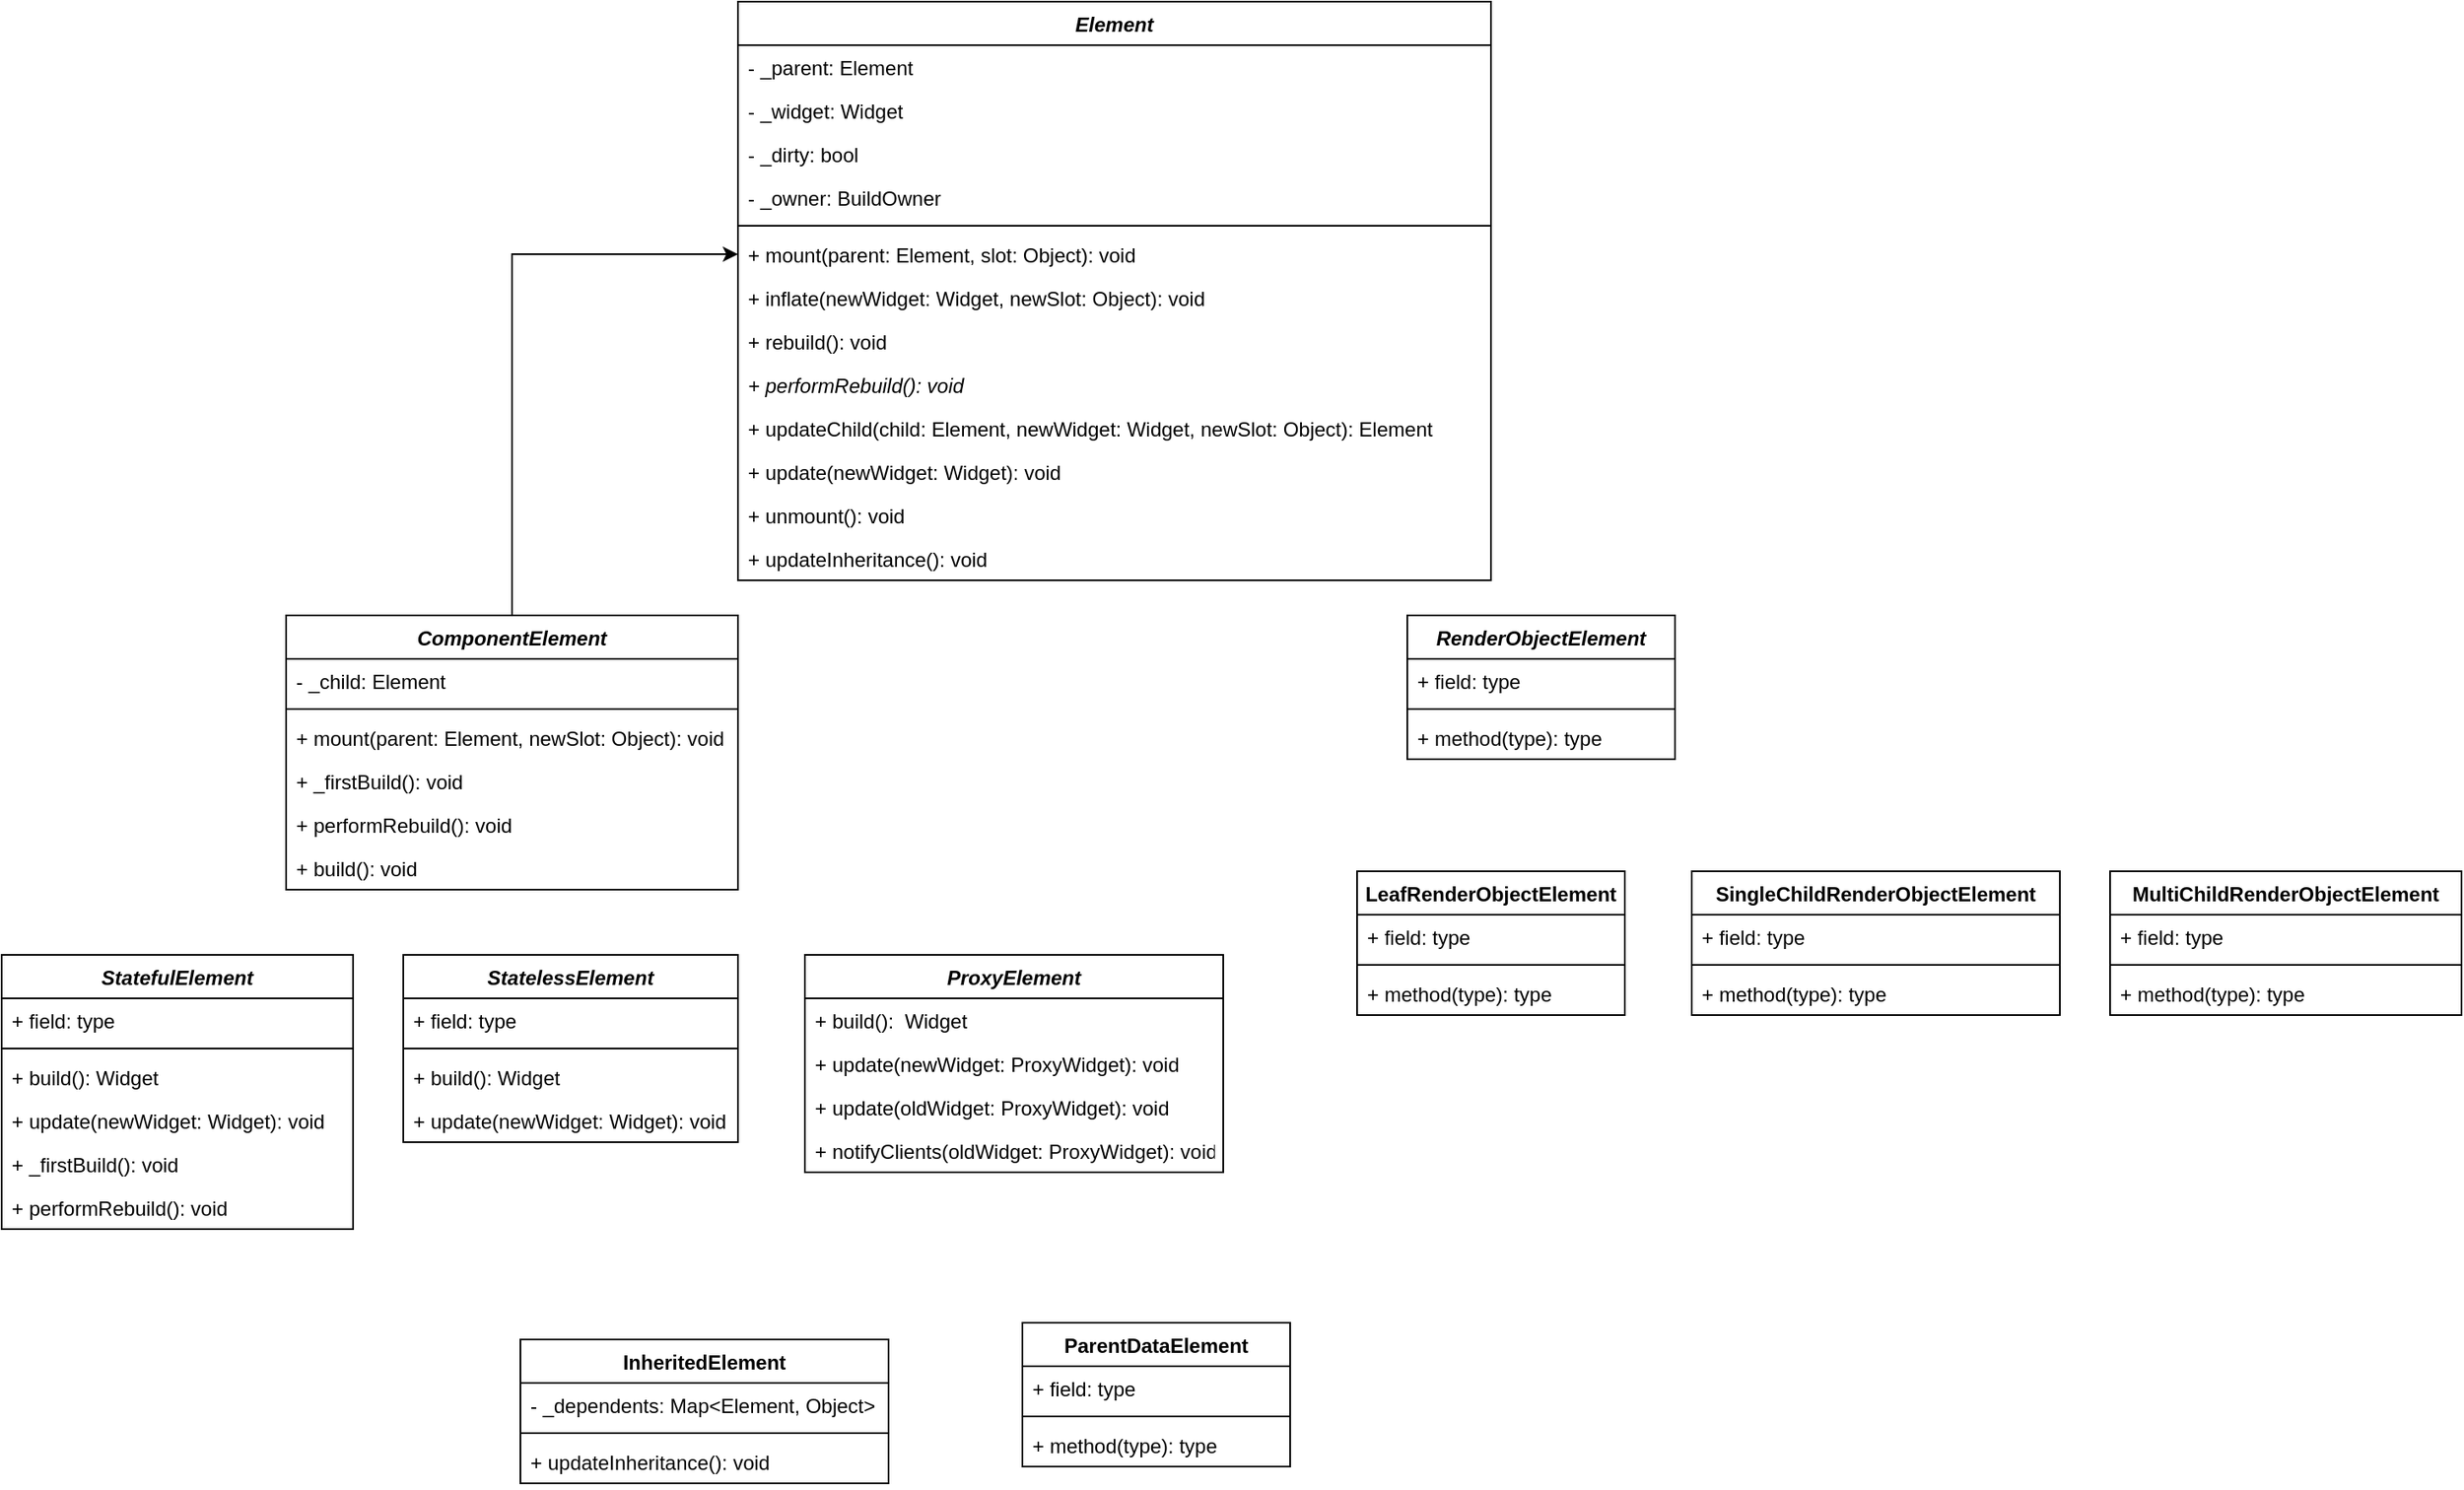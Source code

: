 <mxfile version="15.6.6" type="github">
  <diagram id="C5RBs43oDa-KdzZeNtuy" name="Page-1">
    <mxGraphModel dx="1426" dy="794" grid="1" gridSize="10" guides="1" tooltips="1" connect="1" arrows="1" fold="1" page="1" pageScale="1" pageWidth="3300" pageHeight="4681" math="0" shadow="0">
      <root>
        <mxCell id="WIyWlLk6GJQsqaUBKTNV-0" />
        <mxCell id="WIyWlLk6GJQsqaUBKTNV-1" parent="WIyWlLk6GJQsqaUBKTNV-0" />
        <mxCell id="LerAUGt3r7U3_QfFU6KK-8" style="edgeStyle=orthogonalEdgeStyle;rounded=0;orthogonalLoop=1;jettySize=auto;html=1;exitX=0.5;exitY=0;exitDx=0;exitDy=0;entryX=0;entryY=0.5;entryDx=0;entryDy=0;fontColor=default;" edge="1" parent="WIyWlLk6GJQsqaUBKTNV-1" source="WD202V9lpQKG9HwLek08-4" target="WD202V9lpQKG9HwLek08-48">
          <mxGeometry relative="1" as="geometry" />
        </mxCell>
        <mxCell id="WD202V9lpQKG9HwLek08-4" value="ComponentElement" style="swimlane;fontStyle=3;align=center;verticalAlign=top;childLayout=stackLayout;horizontal=1;startSize=26;horizontalStack=0;resizeParent=1;resizeParentMax=0;resizeLast=0;collapsible=1;marginBottom=0;fontColor=default;strokeColor=default;fillColor=default;" parent="WIyWlLk6GJQsqaUBKTNV-1" vertex="1">
          <mxGeometry x="180" y="377" width="270" height="164" as="geometry" />
        </mxCell>
        <mxCell id="WD202V9lpQKG9HwLek08-5" value="- _child: Element" style="text;strokeColor=none;fillColor=none;align=left;verticalAlign=top;spacingLeft=4;spacingRight=4;overflow=hidden;rotatable=0;points=[[0,0.5],[1,0.5]];portConstraint=eastwest;fontColor=default;" parent="WD202V9lpQKG9HwLek08-4" vertex="1">
          <mxGeometry y="26" width="270" height="26" as="geometry" />
        </mxCell>
        <mxCell id="WD202V9lpQKG9HwLek08-6" value="" style="line;strokeWidth=1;fillColor=none;align=left;verticalAlign=middle;spacingTop=-1;spacingLeft=3;spacingRight=3;rotatable=0;labelPosition=right;points=[];portConstraint=eastwest;fontColor=default;" parent="WD202V9lpQKG9HwLek08-4" vertex="1">
          <mxGeometry y="52" width="270" height="8" as="geometry" />
        </mxCell>
        <mxCell id="WD202V9lpQKG9HwLek08-7" value="+ mount(parent: Element, newSlot: Object): void" style="text;strokeColor=none;fillColor=none;align=left;verticalAlign=top;spacingLeft=4;spacingRight=4;overflow=hidden;rotatable=0;points=[[0,0.5],[1,0.5]];portConstraint=eastwest;fontColor=default;" parent="WD202V9lpQKG9HwLek08-4" vertex="1">
          <mxGeometry y="60" width="270" height="26" as="geometry" />
        </mxCell>
        <mxCell id="WD202V9lpQKG9HwLek08-58" value="+ _firstBuild(): void" style="text;strokeColor=none;fillColor=none;align=left;verticalAlign=top;spacingLeft=4;spacingRight=4;overflow=hidden;rotatable=0;points=[[0,0.5],[1,0.5]];portConstraint=eastwest;fontColor=default;" parent="WD202V9lpQKG9HwLek08-4" vertex="1">
          <mxGeometry y="86" width="270" height="26" as="geometry" />
        </mxCell>
        <mxCell id="LerAUGt3r7U3_QfFU6KK-0" value="+ performRebuild(): void" style="text;strokeColor=none;fillColor=none;align=left;verticalAlign=top;spacingLeft=4;spacingRight=4;overflow=hidden;rotatable=0;points=[[0,0.5],[1,0.5]];portConstraint=eastwest;fontColor=default;" vertex="1" parent="WD202V9lpQKG9HwLek08-4">
          <mxGeometry y="112" width="270" height="26" as="geometry" />
        </mxCell>
        <mxCell id="LerAUGt3r7U3_QfFU6KK-1" value="+ build(): void" style="text;strokeColor=none;fillColor=none;align=left;verticalAlign=top;spacingLeft=4;spacingRight=4;overflow=hidden;rotatable=0;points=[[0,0.5],[1,0.5]];portConstraint=eastwest;fontColor=default;" vertex="1" parent="WD202V9lpQKG9HwLek08-4">
          <mxGeometry y="138" width="270" height="26" as="geometry" />
        </mxCell>
        <mxCell id="WD202V9lpQKG9HwLek08-8" value="RenderObjectElement" style="swimlane;fontStyle=3;align=center;verticalAlign=top;childLayout=stackLayout;horizontal=1;startSize=26;horizontalStack=0;resizeParent=1;resizeParentMax=0;resizeLast=0;collapsible=1;marginBottom=0;fontColor=default;strokeColor=default;fillColor=default;" parent="WIyWlLk6GJQsqaUBKTNV-1" vertex="1">
          <mxGeometry x="850" y="377" width="160" height="86" as="geometry" />
        </mxCell>
        <mxCell id="WD202V9lpQKG9HwLek08-9" value="+ field: type" style="text;strokeColor=none;fillColor=none;align=left;verticalAlign=top;spacingLeft=4;spacingRight=4;overflow=hidden;rotatable=0;points=[[0,0.5],[1,0.5]];portConstraint=eastwest;fontColor=default;" parent="WD202V9lpQKG9HwLek08-8" vertex="1">
          <mxGeometry y="26" width="160" height="26" as="geometry" />
        </mxCell>
        <mxCell id="WD202V9lpQKG9HwLek08-10" value="" style="line;strokeWidth=1;fillColor=none;align=left;verticalAlign=middle;spacingTop=-1;spacingLeft=3;spacingRight=3;rotatable=0;labelPosition=right;points=[];portConstraint=eastwest;fontColor=default;" parent="WD202V9lpQKG9HwLek08-8" vertex="1">
          <mxGeometry y="52" width="160" height="8" as="geometry" />
        </mxCell>
        <mxCell id="WD202V9lpQKG9HwLek08-11" value="+ method(type): type" style="text;strokeColor=none;fillColor=none;align=left;verticalAlign=top;spacingLeft=4;spacingRight=4;overflow=hidden;rotatable=0;points=[[0,0.5],[1,0.5]];portConstraint=eastwest;fontColor=default;" parent="WD202V9lpQKG9HwLek08-8" vertex="1">
          <mxGeometry y="60" width="160" height="26" as="geometry" />
        </mxCell>
        <mxCell id="WD202V9lpQKG9HwLek08-45" value="Element" style="swimlane;fontStyle=3;align=center;verticalAlign=top;childLayout=stackLayout;horizontal=1;startSize=26;horizontalStack=0;resizeParent=1;resizeParentMax=0;resizeLast=0;collapsible=1;marginBottom=0;shadow=0;fontColor=default;strokeColor=default;fillColor=default;" parent="WIyWlLk6GJQsqaUBKTNV-1" vertex="1">
          <mxGeometry x="450" y="10" width="450" height="346" as="geometry" />
        </mxCell>
        <mxCell id="WD202V9lpQKG9HwLek08-49" value="- _parent: Element" style="text;strokeColor=none;fillColor=none;align=left;verticalAlign=top;spacingLeft=4;spacingRight=4;overflow=hidden;rotatable=0;points=[[0,0.5],[1,0.5]];portConstraint=eastwest;shadow=0;fontColor=default;startSize=26;" parent="WD202V9lpQKG9HwLek08-45" vertex="1">
          <mxGeometry y="26" width="450" height="26" as="geometry" />
        </mxCell>
        <mxCell id="WD202V9lpQKG9HwLek08-46" value="- _widget: Widget" style="text;strokeColor=none;fillColor=none;align=left;verticalAlign=top;spacingLeft=4;spacingRight=4;overflow=hidden;rotatable=0;points=[[0,0.5],[1,0.5]];portConstraint=eastwest;shadow=0;fontColor=default;startSize=26;" parent="WD202V9lpQKG9HwLek08-45" vertex="1">
          <mxGeometry y="52" width="450" height="26" as="geometry" />
        </mxCell>
        <mxCell id="WD202V9lpQKG9HwLek08-51" value="- _dirty: bool" style="text;strokeColor=none;fillColor=none;align=left;verticalAlign=top;spacingLeft=4;spacingRight=4;overflow=hidden;rotatable=0;points=[[0,0.5],[1,0.5]];portConstraint=eastwest;shadow=0;fontColor=default;startSize=26;" parent="WD202V9lpQKG9HwLek08-45" vertex="1">
          <mxGeometry y="78" width="450" height="26" as="geometry" />
        </mxCell>
        <mxCell id="WD202V9lpQKG9HwLek08-50" value="- _owner: BuildOwner" style="text;strokeColor=none;fillColor=none;align=left;verticalAlign=top;spacingLeft=4;spacingRight=4;overflow=hidden;rotatable=0;points=[[0,0.5],[1,0.5]];portConstraint=eastwest;shadow=0;fontColor=default;startSize=26;" parent="WD202V9lpQKG9HwLek08-45" vertex="1">
          <mxGeometry y="104" width="450" height="26" as="geometry" />
        </mxCell>
        <mxCell id="WD202V9lpQKG9HwLek08-47" value="" style="line;strokeWidth=1;fillColor=none;align=left;verticalAlign=middle;spacingTop=-1;spacingLeft=3;spacingRight=3;rotatable=0;labelPosition=right;points=[];portConstraint=eastwest;shadow=0;fontColor=default;startSize=26;" parent="WD202V9lpQKG9HwLek08-45" vertex="1">
          <mxGeometry y="130" width="450" height="8" as="geometry" />
        </mxCell>
        <mxCell id="WD202V9lpQKG9HwLek08-48" value="+ mount(parent: Element, slot: Object): void" style="text;strokeColor=none;fillColor=none;align=left;verticalAlign=top;spacingLeft=4;spacingRight=4;overflow=hidden;rotatable=0;points=[[0,0.5],[1,0.5]];portConstraint=eastwest;shadow=0;fontColor=default;startSize=26;" parent="WD202V9lpQKG9HwLek08-45" vertex="1">
          <mxGeometry y="138" width="450" height="26" as="geometry" />
        </mxCell>
        <mxCell id="WD202V9lpQKG9HwLek08-52" value="+ inflate(newWidget: Widget, newSlot: Object): void" style="text;strokeColor=none;fillColor=none;align=left;verticalAlign=top;spacingLeft=4;spacingRight=4;overflow=hidden;rotatable=0;points=[[0,0.5],[1,0.5]];portConstraint=eastwest;shadow=0;fontColor=default;startSize=26;" parent="WD202V9lpQKG9HwLek08-45" vertex="1">
          <mxGeometry y="164" width="450" height="26" as="geometry" />
        </mxCell>
        <mxCell id="WD202V9lpQKG9HwLek08-53" value="+ rebuild(): void" style="text;strokeColor=none;fillColor=none;align=left;verticalAlign=top;spacingLeft=4;spacingRight=4;overflow=hidden;rotatable=0;points=[[0,0.5],[1,0.5]];portConstraint=eastwest;shadow=0;fontColor=default;startSize=26;" parent="WD202V9lpQKG9HwLek08-45" vertex="1">
          <mxGeometry y="190" width="450" height="26" as="geometry" />
        </mxCell>
        <mxCell id="WD202V9lpQKG9HwLek08-54" value="+ performRebuild(): void" style="text;strokeColor=none;fillColor=none;align=left;verticalAlign=top;spacingLeft=4;spacingRight=4;overflow=hidden;rotatable=0;points=[[0,0.5],[1,0.5]];portConstraint=eastwest;shadow=0;fontColor=default;startSize=26;fontStyle=2" parent="WD202V9lpQKG9HwLek08-45" vertex="1">
          <mxGeometry y="216" width="450" height="26" as="geometry" />
        </mxCell>
        <mxCell id="WD202V9lpQKG9HwLek08-55" value="+ updateChild(child: Element, newWidget: Widget, newSlot: Object): Element" style="text;strokeColor=none;fillColor=none;align=left;verticalAlign=top;spacingLeft=4;spacingRight=4;overflow=hidden;rotatable=0;points=[[0,0.5],[1,0.5]];portConstraint=eastwest;shadow=0;fontColor=default;startSize=26;fontStyle=0" parent="WD202V9lpQKG9HwLek08-45" vertex="1">
          <mxGeometry y="242" width="450" height="26" as="geometry" />
        </mxCell>
        <mxCell id="WD202V9lpQKG9HwLek08-56" value="+ update(newWidget: Widget): void" style="text;strokeColor=none;fillColor=none;align=left;verticalAlign=top;spacingLeft=4;spacingRight=4;overflow=hidden;rotatable=0;points=[[0,0.5],[1,0.5]];portConstraint=eastwest;shadow=0;fontColor=default;startSize=26;fontStyle=0" parent="WD202V9lpQKG9HwLek08-45" vertex="1">
          <mxGeometry y="268" width="450" height="26" as="geometry" />
        </mxCell>
        <mxCell id="WD202V9lpQKG9HwLek08-57" value="+ unmount(): void" style="text;strokeColor=none;fillColor=none;align=left;verticalAlign=top;spacingLeft=4;spacingRight=4;overflow=hidden;rotatable=0;points=[[0,0.5],[1,0.5]];portConstraint=eastwest;shadow=0;fontColor=default;startSize=26;" parent="WD202V9lpQKG9HwLek08-45" vertex="1">
          <mxGeometry y="294" width="450" height="26" as="geometry" />
        </mxCell>
        <mxCell id="LerAUGt3r7U3_QfFU6KK-37" value="+ updateInheritance(): void" style="text;strokeColor=none;fillColor=none;align=left;verticalAlign=top;spacingLeft=4;spacingRight=4;overflow=hidden;rotatable=0;points=[[0,0.5],[1,0.5]];portConstraint=eastwest;shadow=0;fontColor=default;startSize=26;" vertex="1" parent="WD202V9lpQKG9HwLek08-45">
          <mxGeometry y="320" width="450" height="26" as="geometry" />
        </mxCell>
        <mxCell id="WD202V9lpQKG9HwLek08-63" value="InheritedElement" style="swimlane;fontStyle=1;align=center;verticalAlign=top;childLayout=stackLayout;horizontal=1;startSize=26;horizontalStack=0;resizeParent=1;resizeParentMax=0;resizeLast=0;collapsible=1;marginBottom=0;shadow=0;fontColor=default;strokeColor=default;fillColor=default;" parent="WIyWlLk6GJQsqaUBKTNV-1" vertex="1">
          <mxGeometry x="320" y="810" width="220" height="86" as="geometry" />
        </mxCell>
        <mxCell id="WD202V9lpQKG9HwLek08-64" value="- _dependents: Map&lt;Element, Object&gt;" style="text;strokeColor=none;fillColor=none;align=left;verticalAlign=top;spacingLeft=4;spacingRight=4;overflow=hidden;rotatable=0;points=[[0,0.5],[1,0.5]];portConstraint=eastwest;shadow=0;fontColor=default;startSize=26;" parent="WD202V9lpQKG9HwLek08-63" vertex="1">
          <mxGeometry y="26" width="220" height="26" as="geometry" />
        </mxCell>
        <mxCell id="WD202V9lpQKG9HwLek08-65" value="" style="line;strokeWidth=1;fillColor=none;align=left;verticalAlign=middle;spacingTop=-1;spacingLeft=3;spacingRight=3;rotatable=0;labelPosition=right;points=[];portConstraint=eastwest;shadow=0;fontColor=default;startSize=26;" parent="WD202V9lpQKG9HwLek08-63" vertex="1">
          <mxGeometry y="52" width="220" height="8" as="geometry" />
        </mxCell>
        <mxCell id="WD202V9lpQKG9HwLek08-66" value="+ updateInheritance(): void" style="text;strokeColor=none;fillColor=none;align=left;verticalAlign=top;spacingLeft=4;spacingRight=4;overflow=hidden;rotatable=0;points=[[0,0.5],[1,0.5]];portConstraint=eastwest;shadow=0;fontColor=default;startSize=26;" parent="WD202V9lpQKG9HwLek08-63" vertex="1">
          <mxGeometry y="60" width="220" height="26" as="geometry" />
        </mxCell>
        <mxCell id="WD202V9lpQKG9HwLek08-67" value="ParentDataElement" style="swimlane;fontStyle=1;align=center;verticalAlign=top;childLayout=stackLayout;horizontal=1;startSize=26;horizontalStack=0;resizeParent=1;resizeParentMax=0;resizeLast=0;collapsible=1;marginBottom=0;shadow=0;fontColor=default;strokeColor=default;fillColor=default;" parent="WIyWlLk6GJQsqaUBKTNV-1" vertex="1">
          <mxGeometry x="620" y="800" width="160" height="86" as="geometry" />
        </mxCell>
        <mxCell id="WD202V9lpQKG9HwLek08-68" value="+ field: type" style="text;strokeColor=none;fillColor=none;align=left;verticalAlign=top;spacingLeft=4;spacingRight=4;overflow=hidden;rotatable=0;points=[[0,0.5],[1,0.5]];portConstraint=eastwest;shadow=0;fontColor=default;startSize=26;" parent="WD202V9lpQKG9HwLek08-67" vertex="1">
          <mxGeometry y="26" width="160" height="26" as="geometry" />
        </mxCell>
        <mxCell id="WD202V9lpQKG9HwLek08-69" value="" style="line;strokeWidth=1;fillColor=none;align=left;verticalAlign=middle;spacingTop=-1;spacingLeft=3;spacingRight=3;rotatable=0;labelPosition=right;points=[];portConstraint=eastwest;shadow=0;fontColor=default;startSize=26;" parent="WD202V9lpQKG9HwLek08-67" vertex="1">
          <mxGeometry y="52" width="160" height="8" as="geometry" />
        </mxCell>
        <mxCell id="WD202V9lpQKG9HwLek08-70" value="+ method(type): type" style="text;strokeColor=none;fillColor=none;align=left;verticalAlign=top;spacingLeft=4;spacingRight=4;overflow=hidden;rotatable=0;points=[[0,0.5],[1,0.5]];portConstraint=eastwest;shadow=0;fontColor=default;startSize=26;" parent="WD202V9lpQKG9HwLek08-67" vertex="1">
          <mxGeometry y="60" width="160" height="26" as="geometry" />
        </mxCell>
        <mxCell id="WD202V9lpQKG9HwLek08-71" value="LeafRenderObjectElement" style="swimlane;fontStyle=1;align=center;verticalAlign=top;childLayout=stackLayout;horizontal=1;startSize=26;horizontalStack=0;resizeParent=1;resizeParentMax=0;resizeLast=0;collapsible=1;marginBottom=0;fontColor=default;strokeColor=default;fillColor=default;" parent="WIyWlLk6GJQsqaUBKTNV-1" vertex="1">
          <mxGeometry x="820" y="530" width="160" height="86" as="geometry" />
        </mxCell>
        <mxCell id="WD202V9lpQKG9HwLek08-72" value="+ field: type" style="text;strokeColor=none;fillColor=none;align=left;verticalAlign=top;spacingLeft=4;spacingRight=4;overflow=hidden;rotatable=0;points=[[0,0.5],[1,0.5]];portConstraint=eastwest;fontColor=default;" parent="WD202V9lpQKG9HwLek08-71" vertex="1">
          <mxGeometry y="26" width="160" height="26" as="geometry" />
        </mxCell>
        <mxCell id="WD202V9lpQKG9HwLek08-73" value="" style="line;strokeWidth=1;fillColor=none;align=left;verticalAlign=middle;spacingTop=-1;spacingLeft=3;spacingRight=3;rotatable=0;labelPosition=right;points=[];portConstraint=eastwest;fontColor=default;" parent="WD202V9lpQKG9HwLek08-71" vertex="1">
          <mxGeometry y="52" width="160" height="8" as="geometry" />
        </mxCell>
        <mxCell id="WD202V9lpQKG9HwLek08-74" value="+ method(type): type" style="text;strokeColor=none;fillColor=none;align=left;verticalAlign=top;spacingLeft=4;spacingRight=4;overflow=hidden;rotatable=0;points=[[0,0.5],[1,0.5]];portConstraint=eastwest;fontColor=default;" parent="WD202V9lpQKG9HwLek08-71" vertex="1">
          <mxGeometry y="60" width="160" height="26" as="geometry" />
        </mxCell>
        <mxCell id="WD202V9lpQKG9HwLek08-75" value="MultiChildRenderObjectElement" style="swimlane;fontStyle=1;align=center;verticalAlign=top;childLayout=stackLayout;horizontal=1;startSize=26;horizontalStack=0;resizeParent=1;resizeParentMax=0;resizeLast=0;collapsible=1;marginBottom=0;fontColor=default;strokeColor=default;fillColor=default;" parent="WIyWlLk6GJQsqaUBKTNV-1" vertex="1">
          <mxGeometry x="1270" y="530" width="210" height="86" as="geometry" />
        </mxCell>
        <mxCell id="WD202V9lpQKG9HwLek08-76" value="+ field: type" style="text;strokeColor=none;fillColor=none;align=left;verticalAlign=top;spacingLeft=4;spacingRight=4;overflow=hidden;rotatable=0;points=[[0,0.5],[1,0.5]];portConstraint=eastwest;fontColor=default;" parent="WD202V9lpQKG9HwLek08-75" vertex="1">
          <mxGeometry y="26" width="210" height="26" as="geometry" />
        </mxCell>
        <mxCell id="WD202V9lpQKG9HwLek08-77" value="" style="line;strokeWidth=1;fillColor=none;align=left;verticalAlign=middle;spacingTop=-1;spacingLeft=3;spacingRight=3;rotatable=0;labelPosition=right;points=[];portConstraint=eastwest;fontColor=default;" parent="WD202V9lpQKG9HwLek08-75" vertex="1">
          <mxGeometry y="52" width="210" height="8" as="geometry" />
        </mxCell>
        <mxCell id="WD202V9lpQKG9HwLek08-78" value="+ method(type): type" style="text;strokeColor=none;fillColor=none;align=left;verticalAlign=top;spacingLeft=4;spacingRight=4;overflow=hidden;rotatable=0;points=[[0,0.5],[1,0.5]];portConstraint=eastwest;fontColor=default;" parent="WD202V9lpQKG9HwLek08-75" vertex="1">
          <mxGeometry y="60" width="210" height="26" as="geometry" />
        </mxCell>
        <mxCell id="WD202V9lpQKG9HwLek08-79" value="SingleChildRenderObjectElement" style="swimlane;fontStyle=1;align=center;verticalAlign=top;childLayout=stackLayout;horizontal=1;startSize=26;horizontalStack=0;resizeParent=1;resizeParentMax=0;resizeLast=0;collapsible=1;marginBottom=0;fontColor=default;strokeColor=default;fillColor=default;" parent="WIyWlLk6GJQsqaUBKTNV-1" vertex="1">
          <mxGeometry x="1020" y="530" width="220" height="86" as="geometry" />
        </mxCell>
        <mxCell id="WD202V9lpQKG9HwLek08-80" value="+ field: type" style="text;strokeColor=none;fillColor=none;align=left;verticalAlign=top;spacingLeft=4;spacingRight=4;overflow=hidden;rotatable=0;points=[[0,0.5],[1,0.5]];portConstraint=eastwest;fontColor=default;" parent="WD202V9lpQKG9HwLek08-79" vertex="1">
          <mxGeometry y="26" width="220" height="26" as="geometry" />
        </mxCell>
        <mxCell id="WD202V9lpQKG9HwLek08-81" value="" style="line;strokeWidth=1;fillColor=none;align=left;verticalAlign=middle;spacingTop=-1;spacingLeft=3;spacingRight=3;rotatable=0;labelPosition=right;points=[];portConstraint=eastwest;fontColor=default;" parent="WD202V9lpQKG9HwLek08-79" vertex="1">
          <mxGeometry y="52" width="220" height="8" as="geometry" />
        </mxCell>
        <mxCell id="WD202V9lpQKG9HwLek08-82" value="+ method(type): type" style="text;strokeColor=none;fillColor=none;align=left;verticalAlign=top;spacingLeft=4;spacingRight=4;overflow=hidden;rotatable=0;points=[[0,0.5],[1,0.5]];portConstraint=eastwest;fontColor=default;" parent="WD202V9lpQKG9HwLek08-79" vertex="1">
          <mxGeometry y="60" width="220" height="26" as="geometry" />
        </mxCell>
        <mxCell id="LerAUGt3r7U3_QfFU6KK-9" value="StatefulElement" style="swimlane;fontStyle=3;align=center;verticalAlign=top;childLayout=stackLayout;horizontal=1;startSize=26;horizontalStack=0;resizeParent=1;resizeParentMax=0;resizeLast=0;collapsible=1;marginBottom=0;fontColor=default;strokeColor=default;fillColor=default;" vertex="1" parent="WIyWlLk6GJQsqaUBKTNV-1">
          <mxGeometry x="10" y="580" width="210" height="164" as="geometry" />
        </mxCell>
        <mxCell id="LerAUGt3r7U3_QfFU6KK-10" value="+ field: type" style="text;strokeColor=none;fillColor=none;align=left;verticalAlign=top;spacingLeft=4;spacingRight=4;overflow=hidden;rotatable=0;points=[[0,0.5],[1,0.5]];portConstraint=eastwest;fontColor=default;" vertex="1" parent="LerAUGt3r7U3_QfFU6KK-9">
          <mxGeometry y="26" width="210" height="26" as="geometry" />
        </mxCell>
        <mxCell id="LerAUGt3r7U3_QfFU6KK-11" value="" style="line;strokeWidth=1;fillColor=none;align=left;verticalAlign=middle;spacingTop=-1;spacingLeft=3;spacingRight=3;rotatable=0;labelPosition=right;points=[];portConstraint=eastwest;fontColor=default;" vertex="1" parent="LerAUGt3r7U3_QfFU6KK-9">
          <mxGeometry y="52" width="210" height="8" as="geometry" />
        </mxCell>
        <mxCell id="LerAUGt3r7U3_QfFU6KK-12" value="+ build(): Widget" style="text;strokeColor=none;fillColor=none;align=left;verticalAlign=top;spacingLeft=4;spacingRight=4;overflow=hidden;rotatable=0;points=[[0,0.5],[1,0.5]];portConstraint=eastwest;fontColor=default;" vertex="1" parent="LerAUGt3r7U3_QfFU6KK-9">
          <mxGeometry y="60" width="210" height="26" as="geometry" />
        </mxCell>
        <mxCell id="LerAUGt3r7U3_QfFU6KK-13" value="+ update(newWidget: Widget): void" style="text;strokeColor=none;fillColor=none;align=left;verticalAlign=top;spacingLeft=4;spacingRight=4;overflow=hidden;rotatable=0;points=[[0,0.5],[1,0.5]];portConstraint=eastwest;fontColor=default;" vertex="1" parent="LerAUGt3r7U3_QfFU6KK-9">
          <mxGeometry y="86" width="210" height="26" as="geometry" />
        </mxCell>
        <mxCell id="LerAUGt3r7U3_QfFU6KK-14" value="+ _firstBuild(): void" style="text;strokeColor=none;fillColor=none;align=left;verticalAlign=top;spacingLeft=4;spacingRight=4;overflow=hidden;rotatable=0;points=[[0,0.5],[1,0.5]];portConstraint=eastwest;fontColor=default;" vertex="1" parent="LerAUGt3r7U3_QfFU6KK-9">
          <mxGeometry y="112" width="210" height="26" as="geometry" />
        </mxCell>
        <mxCell id="LerAUGt3r7U3_QfFU6KK-21" value="+ performRebuild(): void" style="text;strokeColor=none;fillColor=none;align=left;verticalAlign=top;spacingLeft=4;spacingRight=4;overflow=hidden;rotatable=0;points=[[0,0.5],[1,0.5]];portConstraint=eastwest;fontColor=default;" vertex="1" parent="LerAUGt3r7U3_QfFU6KK-9">
          <mxGeometry y="138" width="210" height="26" as="geometry" />
        </mxCell>
        <mxCell id="LerAUGt3r7U3_QfFU6KK-22" value="StatelessElement" style="swimlane;fontStyle=3;align=center;verticalAlign=top;childLayout=stackLayout;horizontal=1;startSize=26;horizontalStack=0;resizeParent=1;resizeParentMax=0;resizeLast=0;collapsible=1;marginBottom=0;fontColor=default;strokeColor=default;fillColor=default;" vertex="1" parent="WIyWlLk6GJQsqaUBKTNV-1">
          <mxGeometry x="250" y="580" width="200" height="112" as="geometry" />
        </mxCell>
        <mxCell id="LerAUGt3r7U3_QfFU6KK-23" value="+ field: type" style="text;strokeColor=none;fillColor=none;align=left;verticalAlign=top;spacingLeft=4;spacingRight=4;overflow=hidden;rotatable=0;points=[[0,0.5],[1,0.5]];portConstraint=eastwest;fontColor=default;" vertex="1" parent="LerAUGt3r7U3_QfFU6KK-22">
          <mxGeometry y="26" width="200" height="26" as="geometry" />
        </mxCell>
        <mxCell id="LerAUGt3r7U3_QfFU6KK-24" value="" style="line;strokeWidth=1;fillColor=none;align=left;verticalAlign=middle;spacingTop=-1;spacingLeft=3;spacingRight=3;rotatable=0;labelPosition=right;points=[];portConstraint=eastwest;fontColor=default;" vertex="1" parent="LerAUGt3r7U3_QfFU6KK-22">
          <mxGeometry y="52" width="200" height="8" as="geometry" />
        </mxCell>
        <mxCell id="LerAUGt3r7U3_QfFU6KK-25" value="+ build(): Widget" style="text;strokeColor=none;fillColor=none;align=left;verticalAlign=top;spacingLeft=4;spacingRight=4;overflow=hidden;rotatable=0;points=[[0,0.5],[1,0.5]];portConstraint=eastwest;fontColor=default;" vertex="1" parent="LerAUGt3r7U3_QfFU6KK-22">
          <mxGeometry y="60" width="200" height="26" as="geometry" />
        </mxCell>
        <mxCell id="LerAUGt3r7U3_QfFU6KK-26" value="+ update(newWidget: Widget): void" style="text;strokeColor=none;fillColor=none;align=left;verticalAlign=top;spacingLeft=4;spacingRight=4;overflow=hidden;rotatable=0;points=[[0,0.5],[1,0.5]];portConstraint=eastwest;fontColor=default;" vertex="1" parent="LerAUGt3r7U3_QfFU6KK-22">
          <mxGeometry y="86" width="200" height="26" as="geometry" />
        </mxCell>
        <mxCell id="LerAUGt3r7U3_QfFU6KK-30" value="ProxyElement" style="swimlane;fontStyle=3;align=center;verticalAlign=top;childLayout=stackLayout;horizontal=1;startSize=26;horizontalStack=0;resizeParent=1;resizeParentMax=0;resizeLast=0;collapsible=1;marginBottom=0;labelBackgroundColor=default;fontColor=default;strokeColor=default;fillColor=default;" vertex="1" parent="WIyWlLk6GJQsqaUBKTNV-1">
          <mxGeometry x="490" y="580" width="250" height="130" as="geometry" />
        </mxCell>
        <mxCell id="LerAUGt3r7U3_QfFU6KK-33" value="+ build():  Widget" style="text;strokeColor=none;fillColor=none;align=left;verticalAlign=top;spacingLeft=4;spacingRight=4;overflow=hidden;rotatable=0;points=[[0,0.5],[1,0.5]];portConstraint=eastwest;labelBackgroundColor=default;fontColor=default;" vertex="1" parent="LerAUGt3r7U3_QfFU6KK-30">
          <mxGeometry y="26" width="250" height="26" as="geometry" />
        </mxCell>
        <mxCell id="LerAUGt3r7U3_QfFU6KK-34" value="+ update(newWidget: ProxyWidget): void" style="text;strokeColor=none;fillColor=none;align=left;verticalAlign=top;spacingLeft=4;spacingRight=4;overflow=hidden;rotatable=0;points=[[0,0.5],[1,0.5]];portConstraint=eastwest;labelBackgroundColor=default;fontColor=default;" vertex="1" parent="LerAUGt3r7U3_QfFU6KK-30">
          <mxGeometry y="52" width="250" height="26" as="geometry" />
        </mxCell>
        <mxCell id="LerAUGt3r7U3_QfFU6KK-35" value="+ update(oldWidget: ProxyWidget): void" style="text;strokeColor=none;fillColor=none;align=left;verticalAlign=top;spacingLeft=4;spacingRight=4;overflow=hidden;rotatable=0;points=[[0,0.5],[1,0.5]];portConstraint=eastwest;labelBackgroundColor=default;fontColor=default;" vertex="1" parent="LerAUGt3r7U3_QfFU6KK-30">
          <mxGeometry y="78" width="250" height="26" as="geometry" />
        </mxCell>
        <mxCell id="LerAUGt3r7U3_QfFU6KK-36" value="+ notifyClients(oldWidget: ProxyWidget): void" style="text;strokeColor=none;fillColor=none;align=left;verticalAlign=top;spacingLeft=4;spacingRight=4;overflow=hidden;rotatable=0;points=[[0,0.5],[1,0.5]];portConstraint=eastwest;labelBackgroundColor=default;fontColor=default;" vertex="1" parent="LerAUGt3r7U3_QfFU6KK-30">
          <mxGeometry y="104" width="250" height="26" as="geometry" />
        </mxCell>
      </root>
    </mxGraphModel>
  </diagram>
</mxfile>
